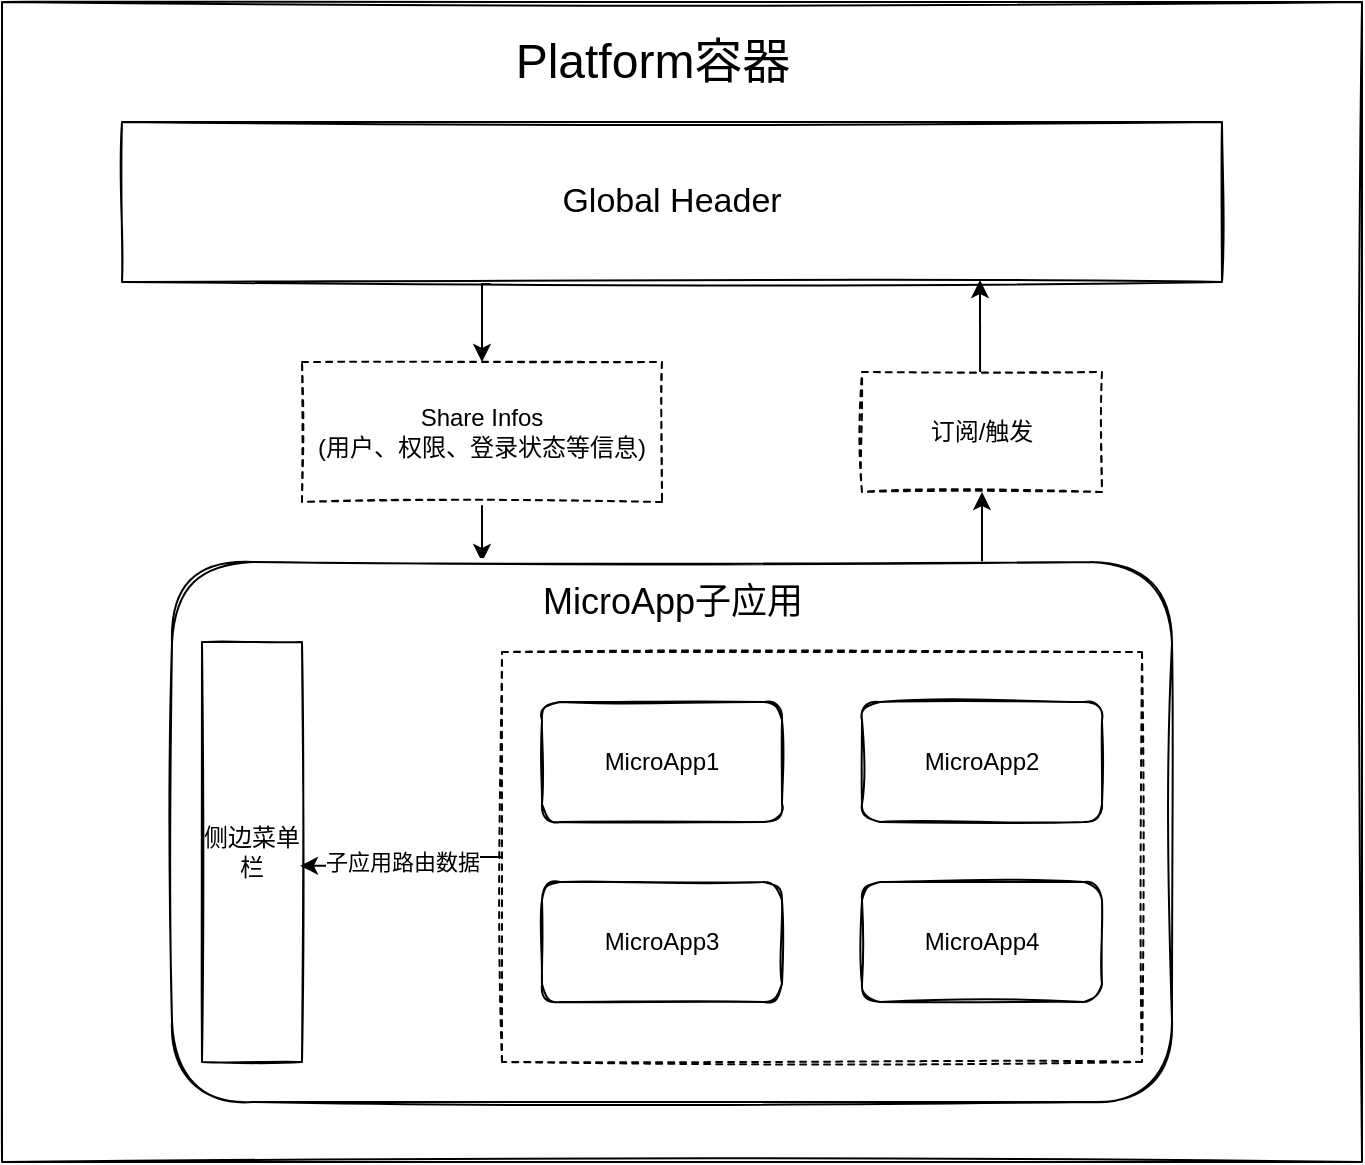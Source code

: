 <mxfile version="14.6.3" type="github" pages="2">
  <diagram id="wFE0QG_FPsp0jaGvCLVb" name="Page-1">
    <mxGraphModel dx="946" dy="614" grid="1" gridSize="10" guides="1" tooltips="1" connect="1" arrows="1" fold="1" page="1" pageScale="1" pageWidth="850" pageHeight="1100" math="0" shadow="0">
      <root>
        <mxCell id="0" />
        <mxCell id="1" parent="0" />
        <mxCell id="AEPbbA-0Zqe34Hob7d7h-1" value="" style="rounded=0;whiteSpace=wrap;html=1;sketch=1;" vertex="1" parent="1">
          <mxGeometry x="100" y="30" width="680" height="580" as="geometry" />
        </mxCell>
        <mxCell id="AEPbbA-0Zqe34Hob7d7h-2" value="&lt;font style=&quot;font-size: 24px&quot;&gt;Platform容器&lt;/font&gt;" style="text;html=1;resizable=0;autosize=1;align=center;verticalAlign=middle;points=[];fillColor=none;strokeColor=none;rounded=0;sketch=1;" vertex="1" parent="1">
          <mxGeometry x="350" y="50" width="150" height="20" as="geometry" />
        </mxCell>
        <mxCell id="dXfPPGh5sy8v9fM_ouw_-5" style="edgeStyle=orthogonalEdgeStyle;rounded=0;orthogonalLoop=1;jettySize=auto;html=1;exitX=0.335;exitY=1.013;exitDx=0;exitDy=0;entryX=0.5;entryY=0;entryDx=0;entryDy=0;exitPerimeter=0;" edge="1" parent="1" source="AEPbbA-0Zqe34Hob7d7h-3" target="AEPbbA-0Zqe34Hob7d7h-4">
          <mxGeometry relative="1" as="geometry" />
        </mxCell>
        <mxCell id="AEPbbA-0Zqe34Hob7d7h-3" value="&lt;font style=&quot;font-size: 17px&quot;&gt;Global Header&lt;/font&gt;" style="rounded=0;whiteSpace=wrap;html=1;sketch=1;" vertex="1" parent="1">
          <mxGeometry x="160" y="90" width="550" height="80" as="geometry" />
        </mxCell>
        <mxCell id="AEPbbA-0Zqe34Hob7d7h-8" style="edgeStyle=orthogonalEdgeStyle;rounded=0;orthogonalLoop=1;jettySize=auto;html=1;exitX=0.5;exitY=1;exitDx=0;exitDy=0;" edge="1" parent="1" source="AEPbbA-0Zqe34Hob7d7h-4" target="AEPbbA-0Zqe34Hob7d7h-6">
          <mxGeometry relative="1" as="geometry">
            <Array as="points">
              <mxPoint x="340" y="280" />
            </Array>
          </mxGeometry>
        </mxCell>
        <mxCell id="AEPbbA-0Zqe34Hob7d7h-4" value="Share Infos&lt;br&gt;(用户、权限、登录状态等信息)" style="rounded=0;whiteSpace=wrap;html=1;sketch=1;dashed=1;" vertex="1" parent="1">
          <mxGeometry x="250" y="210" width="180" height="70" as="geometry" />
        </mxCell>
        <mxCell id="dXfPPGh5sy8v9fM_ouw_-18" style="edgeStyle=orthogonalEdgeStyle;rounded=0;orthogonalLoop=1;jettySize=auto;html=1;exitX=0.81;exitY=0;exitDx=0;exitDy=0;entryX=0.5;entryY=1;entryDx=0;entryDy=0;startArrow=none;startFill=0;exitPerimeter=0;" edge="1" parent="1" source="AEPbbA-0Zqe34Hob7d7h-6" target="dXfPPGh5sy8v9fM_ouw_-17">
          <mxGeometry relative="1" as="geometry" />
        </mxCell>
        <mxCell id="AEPbbA-0Zqe34Hob7d7h-6" value="" style="rounded=1;whiteSpace=wrap;html=1;sketch=1;" vertex="1" parent="1">
          <mxGeometry x="185" y="310" width="500" height="270" as="geometry" />
        </mxCell>
        <mxCell id="AEPbbA-0Zqe34Hob7d7h-7" value="&lt;font style=&quot;font-size: 18px&quot;&gt;MicroApp子应用&lt;/font&gt;" style="text;html=1;resizable=0;autosize=1;align=center;verticalAlign=middle;points=[];fillColor=none;strokeColor=none;rounded=0;sketch=1;" vertex="1" parent="1">
          <mxGeometry x="360" y="320" width="150" height="20" as="geometry" />
        </mxCell>
        <mxCell id="AEPbbA-0Zqe34Hob7d7h-9" value="侧边菜单栏" style="rounded=0;whiteSpace=wrap;html=1;sketch=1;" vertex="1" parent="1">
          <mxGeometry x="200" y="350" width="50" height="210" as="geometry" />
        </mxCell>
        <mxCell id="AEPbbA-0Zqe34Hob7d7h-15" value="子应用路由数据" style="edgeStyle=orthogonalEdgeStyle;rounded=0;orthogonalLoop=1;jettySize=auto;html=1;exitX=0;exitY=0.5;exitDx=0;exitDy=0;entryX=0.98;entryY=0.533;entryDx=0;entryDy=0;entryPerimeter=0;" edge="1" parent="1" source="AEPbbA-0Zqe34Hob7d7h-10" target="AEPbbA-0Zqe34Hob7d7h-9">
          <mxGeometry relative="1" as="geometry" />
        </mxCell>
        <mxCell id="AEPbbA-0Zqe34Hob7d7h-10" value="" style="rounded=0;whiteSpace=wrap;html=1;sketch=1;dashed=1;" vertex="1" parent="1">
          <mxGeometry x="350" y="355" width="320" height="205" as="geometry" />
        </mxCell>
        <mxCell id="AEPbbA-0Zqe34Hob7d7h-16" value="" style="group" vertex="1" connectable="0" parent="1">
          <mxGeometry x="370" y="380" width="280" height="150" as="geometry" />
        </mxCell>
        <mxCell id="AEPbbA-0Zqe34Hob7d7h-11" value="MicroApp1" style="rounded=1;whiteSpace=wrap;html=1;sketch=1;" vertex="1" parent="AEPbbA-0Zqe34Hob7d7h-16">
          <mxGeometry width="120" height="60" as="geometry" />
        </mxCell>
        <mxCell id="AEPbbA-0Zqe34Hob7d7h-12" value="MicroApp4" style="rounded=1;whiteSpace=wrap;html=1;sketch=1;" vertex="1" parent="AEPbbA-0Zqe34Hob7d7h-16">
          <mxGeometry x="160" y="90" width="120" height="60" as="geometry" />
        </mxCell>
        <mxCell id="AEPbbA-0Zqe34Hob7d7h-13" value="MicroApp3" style="rounded=1;whiteSpace=wrap;html=1;sketch=1;" vertex="1" parent="AEPbbA-0Zqe34Hob7d7h-16">
          <mxGeometry y="90" width="120" height="60" as="geometry" />
        </mxCell>
        <mxCell id="AEPbbA-0Zqe34Hob7d7h-14" value="MicroApp2" style="rounded=1;whiteSpace=wrap;html=1;sketch=1;" vertex="1" parent="AEPbbA-0Zqe34Hob7d7h-16">
          <mxGeometry x="160" width="120" height="60" as="geometry" />
        </mxCell>
        <mxCell id="dXfPPGh5sy8v9fM_ouw_-6" style="edgeStyle=orthogonalEdgeStyle;rounded=0;orthogonalLoop=1;jettySize=auto;html=1;exitX=0.5;exitY=1;exitDx=0;exitDy=0;" edge="1" parent="1" source="AEPbbA-0Zqe34Hob7d7h-3" target="AEPbbA-0Zqe34Hob7d7h-3">
          <mxGeometry relative="1" as="geometry" />
        </mxCell>
        <mxCell id="dXfPPGh5sy8v9fM_ouw_-19" style="edgeStyle=orthogonalEdgeStyle;rounded=0;orthogonalLoop=1;jettySize=auto;html=1;exitX=0.492;exitY=0;exitDx=0;exitDy=0;entryX=0.78;entryY=0.988;entryDx=0;entryDy=0;entryPerimeter=0;startArrow=none;startFill=0;exitPerimeter=0;" edge="1" parent="1" source="dXfPPGh5sy8v9fM_ouw_-17" target="AEPbbA-0Zqe34Hob7d7h-3">
          <mxGeometry relative="1" as="geometry" />
        </mxCell>
        <mxCell id="dXfPPGh5sy8v9fM_ouw_-17" value="订阅/触发" style="rounded=0;whiteSpace=wrap;html=1;dashed=1;sketch=1;" vertex="1" parent="1">
          <mxGeometry x="530" y="215" width="120" height="60" as="geometry" />
        </mxCell>
      </root>
    </mxGraphModel>
  </diagram>
  <diagram id="XEFO1w9efuz8p7sSDdrQ" name="Page-2">
    <mxGraphModel dx="946" dy="614" grid="1" gridSize="10" guides="1" tooltips="1" connect="1" arrows="1" fold="1" page="1" pageScale="1" pageWidth="827" pageHeight="1169" math="0" shadow="0">
      <root>
        <mxCell id="-t7SSCMdWeB21ZfU-6Xp-0" />
        <mxCell id="-t7SSCMdWeB21ZfU-6Xp-1" parent="-t7SSCMdWeB21ZfU-6Xp-0" />
        <mxCell id="-t7SSCMdWeB21ZfU-6Xp-2" value="Platform容器" style="rounded=0;whiteSpace=wrap;html=1;sketch=1;" vertex="1" parent="-t7SSCMdWeB21ZfU-6Xp-1">
          <mxGeometry x="350" y="290" width="120" height="60" as="geometry" />
        </mxCell>
        <mxCell id="-t7SSCMdWeB21ZfU-6Xp-4" value="子应用注册信息" style="rounded=1;whiteSpace=wrap;html=1;sketch=1;" vertex="1" parent="-t7SSCMdWeB21ZfU-6Xp-1">
          <mxGeometry x="560" y="290" width="120" height="60" as="geometry" />
        </mxCell>
      </root>
    </mxGraphModel>
  </diagram>
</mxfile>
